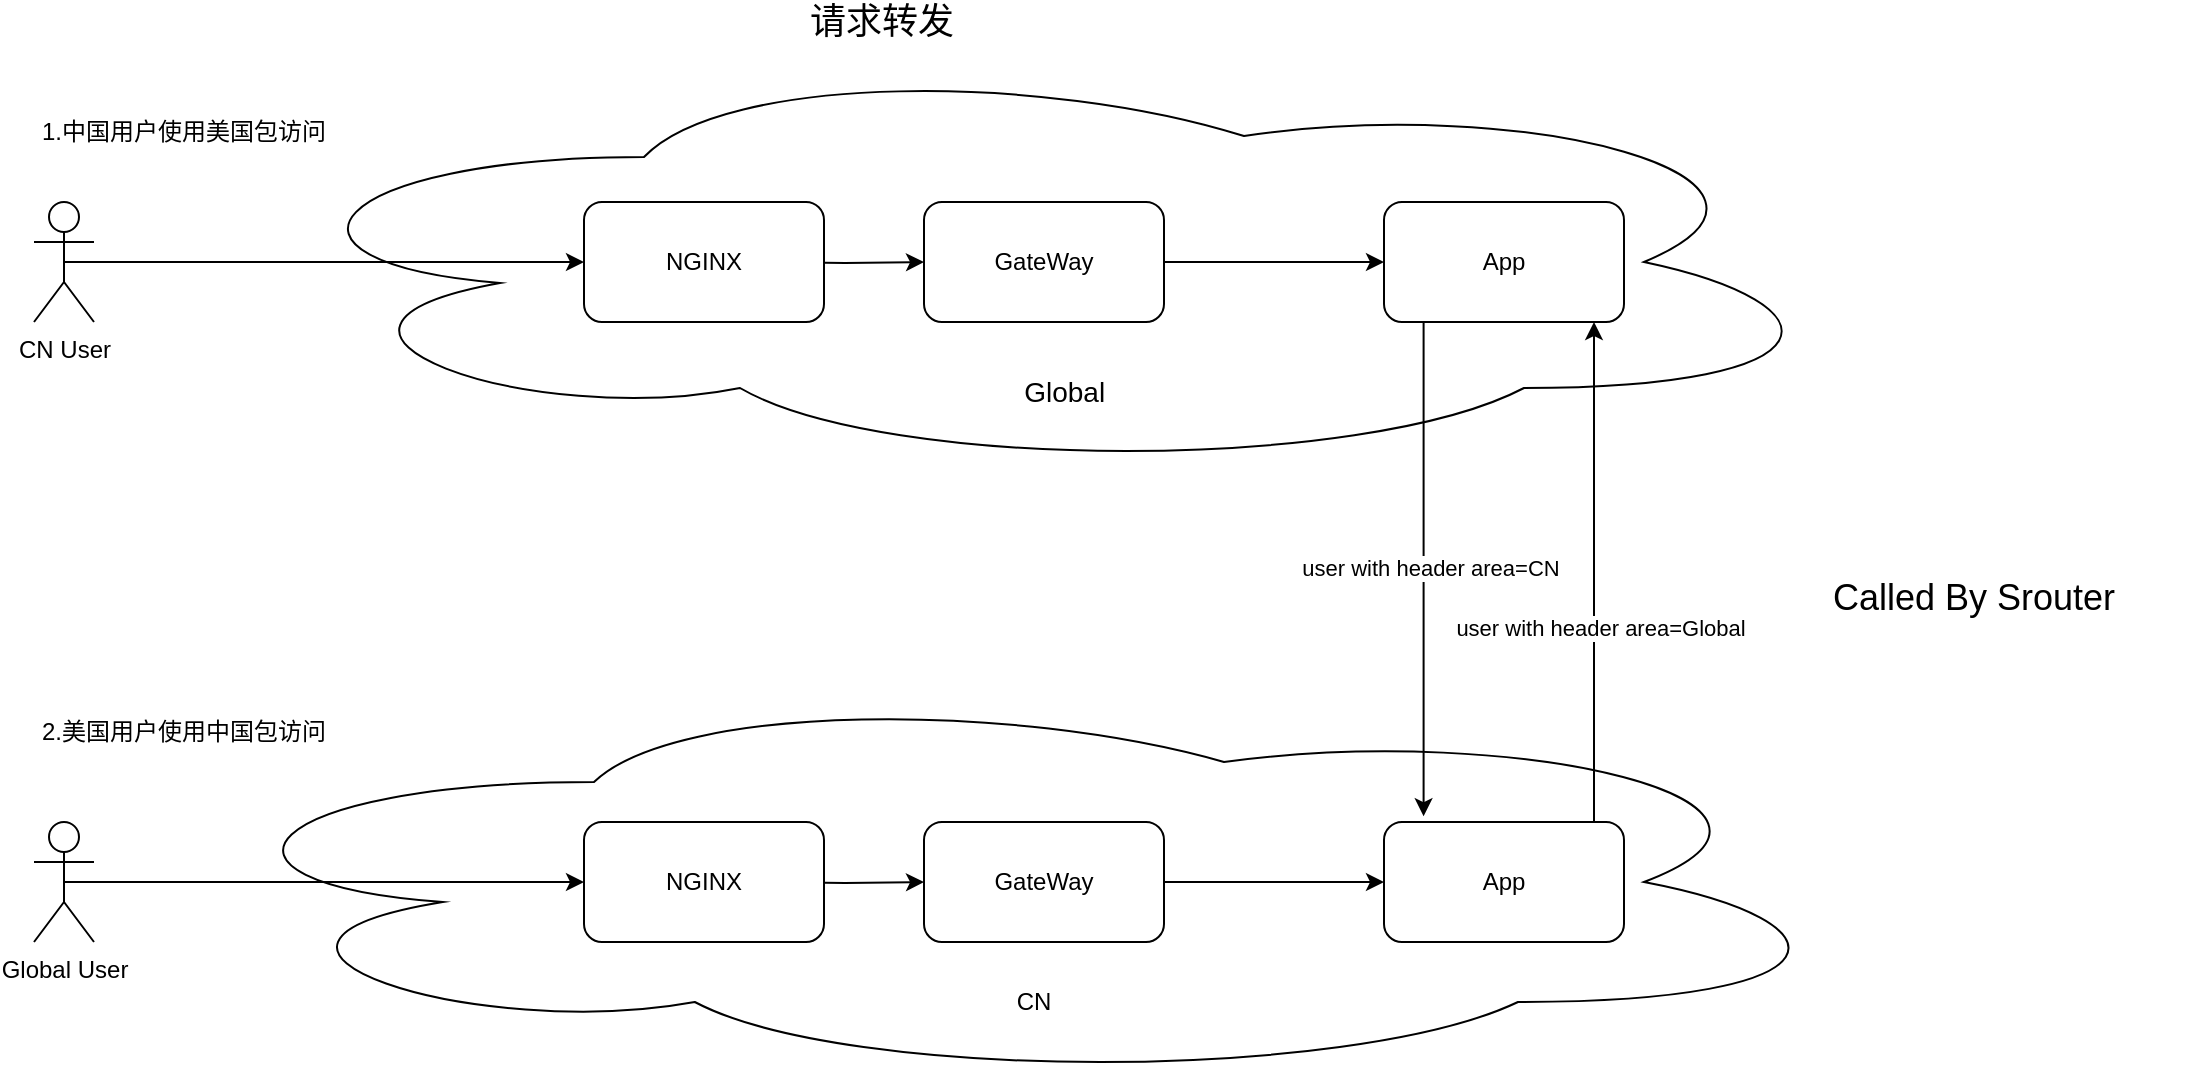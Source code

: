 <mxfile version="15.3.7" type="github">
  <diagram id="yPnAX240ymVKmtYZNh6y" name="Page-1">
    <mxGraphModel dx="2178" dy="720" grid="1" gridSize="10" guides="1" tooltips="1" connect="1" arrows="1" fold="1" page="1" pageScale="1" pageWidth="827" pageHeight="1169" math="0" shadow="0">
      <root>
        <mxCell id="0" />
        <mxCell id="1" parent="0" />
        <mxCell id="AHWBbNrCZQCvrO9pfxag-36" value="" style="ellipse;shape=cloud;whiteSpace=wrap;html=1;" vertex="1" parent="1">
          <mxGeometry x="60" y="760" width="840" height="200" as="geometry" />
        </mxCell>
        <mxCell id="AHWBbNrCZQCvrO9pfxag-34" value="" style="ellipse;shape=cloud;whiteSpace=wrap;html=1;" vertex="1" parent="1">
          <mxGeometry x="95" y="445" width="800" height="210" as="geometry" />
        </mxCell>
        <mxCell id="AHWBbNrCZQCvrO9pfxag-14" value="&lt;font style=&quot;font-size: 18px&quot;&gt;请求转发&lt;/font&gt;" style="text;html=1;strokeColor=none;fillColor=none;align=center;verticalAlign=middle;whiteSpace=wrap;rounded=0;" vertex="1" parent="1">
          <mxGeometry x="349" y="420" width="130" height="20" as="geometry" />
        </mxCell>
        <mxCell id="AHWBbNrCZQCvrO9pfxag-16" value="1.中国用户使用美国包访问" style="text;html=1;strokeColor=none;fillColor=none;align=center;verticalAlign=middle;whiteSpace=wrap;rounded=0;" vertex="1" parent="1">
          <mxGeometry x="-20" y="470" width="170" height="30" as="geometry" />
        </mxCell>
        <mxCell id="AHWBbNrCZQCvrO9pfxag-18" value="2.美国用户使用中国包访问" style="text;html=1;strokeColor=none;fillColor=none;align=center;verticalAlign=middle;whiteSpace=wrap;rounded=0;" vertex="1" parent="1">
          <mxGeometry x="-20" y="770" width="170" height="30" as="geometry" />
        </mxCell>
        <mxCell id="AHWBbNrCZQCvrO9pfxag-30" style="edgeStyle=orthogonalEdgeStyle;rounded=0;orthogonalLoop=1;jettySize=auto;html=1;exitX=0.5;exitY=0.5;exitDx=0;exitDy=0;exitPerimeter=0;entryX=0;entryY=0.5;entryDx=0;entryDy=0;" edge="1" parent="1" source="AHWBbNrCZQCvrO9pfxag-19" target="AHWBbNrCZQCvrO9pfxag-20">
          <mxGeometry relative="1" as="geometry">
            <mxPoint x="235" y="550" as="targetPoint" />
          </mxGeometry>
        </mxCell>
        <mxCell id="AHWBbNrCZQCvrO9pfxag-19" value="CN User" style="shape=umlActor;verticalLabelPosition=bottom;verticalAlign=top;html=1;outlineConnect=0;" vertex="1" parent="1">
          <mxGeometry x="-10" y="520" width="30" height="60" as="geometry" />
        </mxCell>
        <mxCell id="AHWBbNrCZQCvrO9pfxag-22" value="" style="edgeStyle=orthogonalEdgeStyle;rounded=0;orthogonalLoop=1;jettySize=auto;html=1;" edge="1" parent="1" target="AHWBbNrCZQCvrO9pfxag-21">
          <mxGeometry relative="1" as="geometry">
            <mxPoint x="355" y="550" as="sourcePoint" />
          </mxGeometry>
        </mxCell>
        <mxCell id="AHWBbNrCZQCvrO9pfxag-20" value="NGINX" style="rounded=1;whiteSpace=wrap;html=1;" vertex="1" parent="1">
          <mxGeometry x="265" y="520" width="120" height="60" as="geometry" />
        </mxCell>
        <mxCell id="AHWBbNrCZQCvrO9pfxag-24" value="" style="edgeStyle=orthogonalEdgeStyle;rounded=0;orthogonalLoop=1;jettySize=auto;html=1;" edge="1" parent="1" source="AHWBbNrCZQCvrO9pfxag-21" target="AHWBbNrCZQCvrO9pfxag-23">
          <mxGeometry relative="1" as="geometry" />
        </mxCell>
        <mxCell id="AHWBbNrCZQCvrO9pfxag-21" value="GateWay" style="whiteSpace=wrap;html=1;rounded=1;" vertex="1" parent="1">
          <mxGeometry x="435" y="520" width="120" height="60" as="geometry" />
        </mxCell>
        <mxCell id="AHWBbNrCZQCvrO9pfxag-23" value="App" style="whiteSpace=wrap;html=1;rounded=1;" vertex="1" parent="1">
          <mxGeometry x="665" y="520" width="120" height="60" as="geometry" />
        </mxCell>
        <mxCell id="AHWBbNrCZQCvrO9pfxag-27" value="&lt;span&gt;App&lt;/span&gt;" style="rounded=1;whiteSpace=wrap;html=1;" vertex="1" parent="1">
          <mxGeometry x="665" y="830" width="120" height="60" as="geometry" />
        </mxCell>
        <mxCell id="AHWBbNrCZQCvrO9pfxag-35" value="&lt;font style=&quot;font-size: 14px&quot;&gt;Global&lt;/font&gt;&amp;nbsp;" style="text;html=1;strokeColor=none;fillColor=none;align=center;verticalAlign=middle;whiteSpace=wrap;rounded=0;" vertex="1" parent="1">
          <mxGeometry x="434" y="600" width="146" height="30" as="geometry" />
        </mxCell>
        <mxCell id="AHWBbNrCZQCvrO9pfxag-46" value="" style="edgeStyle=orthogonalEdgeStyle;rounded=0;orthogonalLoop=1;jettySize=auto;html=1;" edge="1" parent="1" source="AHWBbNrCZQCvrO9pfxag-37" target="AHWBbNrCZQCvrO9pfxag-27">
          <mxGeometry relative="1" as="geometry" />
        </mxCell>
        <mxCell id="AHWBbNrCZQCvrO9pfxag-37" value="GateWay" style="whiteSpace=wrap;html=1;rounded=1;" vertex="1" parent="1">
          <mxGeometry x="435" y="830" width="120" height="60" as="geometry" />
        </mxCell>
        <mxCell id="AHWBbNrCZQCvrO9pfxag-38" value="" style="edgeStyle=orthogonalEdgeStyle;rounded=0;orthogonalLoop=1;jettySize=auto;html=1;" edge="1" target="AHWBbNrCZQCvrO9pfxag-37" parent="1">
          <mxGeometry relative="1" as="geometry">
            <mxPoint x="355" y="860" as="sourcePoint" />
          </mxGeometry>
        </mxCell>
        <mxCell id="AHWBbNrCZQCvrO9pfxag-39" style="edgeStyle=orthogonalEdgeStyle;rounded=0;orthogonalLoop=1;jettySize=auto;html=1;exitX=0.5;exitY=0.5;exitDx=0;exitDy=0;exitPerimeter=0;entryX=0;entryY=0.5;entryDx=0;entryDy=0;" edge="1" source="AHWBbNrCZQCvrO9pfxag-40" parent="1" target="AHWBbNrCZQCvrO9pfxag-41">
          <mxGeometry relative="1" as="geometry">
            <mxPoint x="235" y="860" as="targetPoint" />
          </mxGeometry>
        </mxCell>
        <mxCell id="AHWBbNrCZQCvrO9pfxag-40" value="Global User" style="shape=umlActor;verticalLabelPosition=bottom;verticalAlign=top;html=1;outlineConnect=0;" vertex="1" parent="1">
          <mxGeometry x="-10" y="830" width="30" height="60" as="geometry" />
        </mxCell>
        <mxCell id="AHWBbNrCZQCvrO9pfxag-41" value="NGINX" style="rounded=1;whiteSpace=wrap;html=1;" vertex="1" parent="1">
          <mxGeometry x="265" y="830" width="120" height="60" as="geometry" />
        </mxCell>
        <mxCell id="AHWBbNrCZQCvrO9pfxag-47" value="" style="endArrow=classic;html=1;" edge="1" parent="1">
          <mxGeometry width="50" height="50" relative="1" as="geometry">
            <mxPoint x="770" y="830" as="sourcePoint" />
            <mxPoint x="770" y="580" as="targetPoint" />
            <Array as="points" />
          </mxGeometry>
        </mxCell>
        <mxCell id="AHWBbNrCZQCvrO9pfxag-48" value="user with header area=Global" style="edgeLabel;html=1;align=center;verticalAlign=middle;resizable=0;points=[];" vertex="1" connectable="0" parent="AHWBbNrCZQCvrO9pfxag-47">
          <mxGeometry x="-0.223" y="-3" relative="1" as="geometry">
            <mxPoint as="offset" />
          </mxGeometry>
        </mxCell>
        <mxCell id="AHWBbNrCZQCvrO9pfxag-52" value="" style="endArrow=classic;html=1;exitX=0.165;exitY=1;exitDx=0;exitDy=0;exitPerimeter=0;entryX=0.165;entryY=-0.048;entryDx=0;entryDy=0;entryPerimeter=0;" edge="1" parent="1" source="AHWBbNrCZQCvrO9pfxag-23" target="AHWBbNrCZQCvrO9pfxag-27">
          <mxGeometry width="50" height="50" relative="1" as="geometry">
            <mxPoint x="670" y="640" as="sourcePoint" />
            <mxPoint x="720" y="590" as="targetPoint" />
          </mxGeometry>
        </mxCell>
        <mxCell id="AHWBbNrCZQCvrO9pfxag-53" value="user with header area=CN" style="edgeLabel;html=1;align=center;verticalAlign=middle;resizable=0;points=[];" vertex="1" connectable="0" parent="AHWBbNrCZQCvrO9pfxag-52">
          <mxGeometry x="-0.006" y="3" relative="1" as="geometry">
            <mxPoint as="offset" />
          </mxGeometry>
        </mxCell>
        <mxCell id="AHWBbNrCZQCvrO9pfxag-54" value="&lt;font style=&quot;font-size: 18px&quot;&gt;Called By Srouter&lt;/font&gt;" style="text;html=1;strokeColor=none;fillColor=none;align=center;verticalAlign=middle;whiteSpace=wrap;rounded=0;" vertex="1" parent="1">
          <mxGeometry x="850" y="675" width="220" height="85" as="geometry" />
        </mxCell>
        <mxCell id="AHWBbNrCZQCvrO9pfxag-55" value="CN" style="text;html=1;strokeColor=none;fillColor=none;align=center;verticalAlign=middle;whiteSpace=wrap;rounded=0;" vertex="1" parent="1">
          <mxGeometry x="470" y="910" width="40" height="20" as="geometry" />
        </mxCell>
      </root>
    </mxGraphModel>
  </diagram>
</mxfile>
